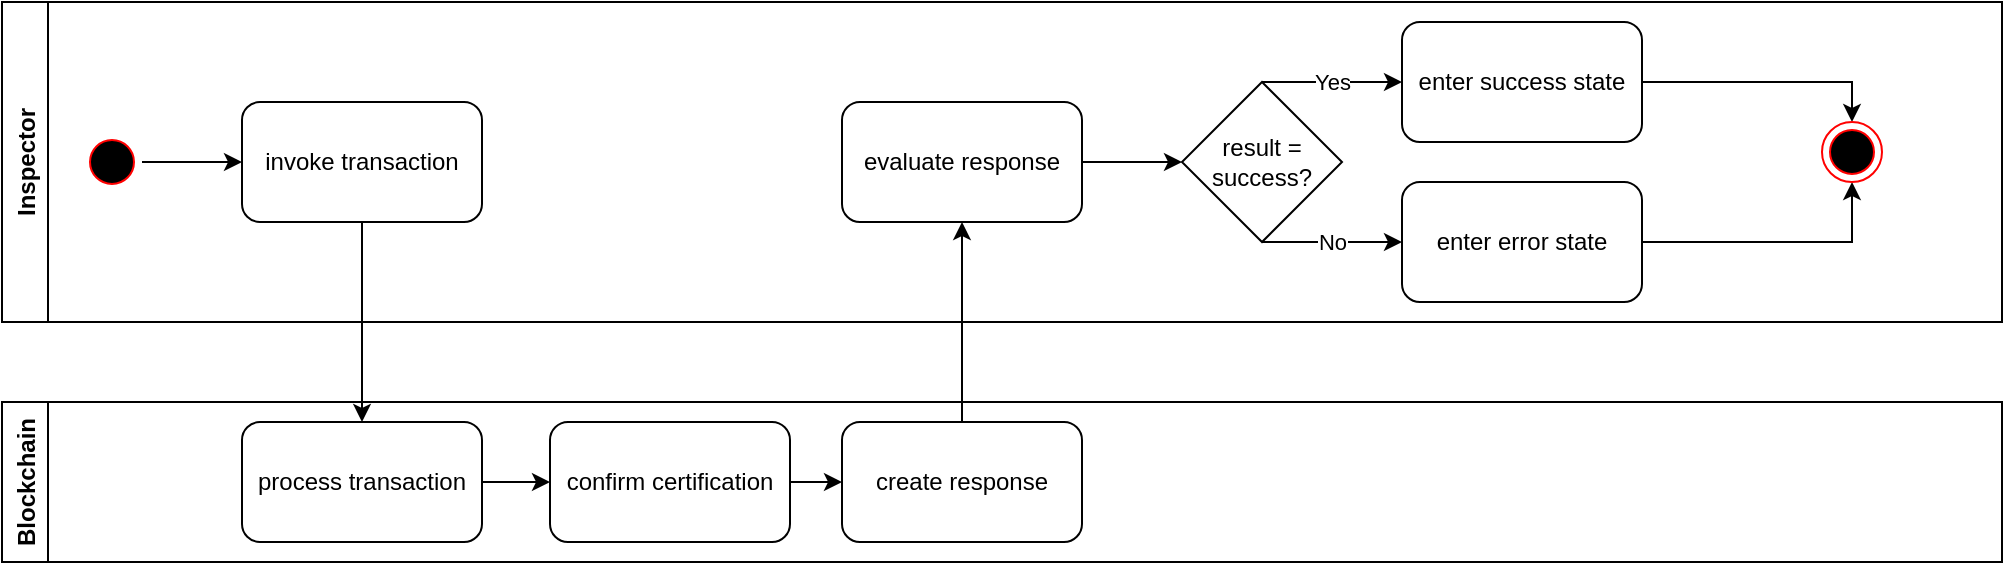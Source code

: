 <mxfile version="15.4.0" type="device"><diagram id="MGnroQpIx7piryGE9tu4" name="Seite-1"><mxGraphModel dx="1186" dy="599" grid="1" gridSize="10" guides="1" tooltips="1" connect="1" arrows="1" fold="1" page="1" pageScale="1" pageWidth="827" pageHeight="1169" background="#FFFFFF" math="0" shadow="0"><root><mxCell id="0"/><mxCell id="1" parent="0"/><mxCell id="nHeQsUGggzv-Nd6zNx8J-1" value="Inspector" style="swimlane;horizontal=0;" parent="1" vertex="1"><mxGeometry x="40" y="40" width="1000" height="160" as="geometry"/></mxCell><mxCell id="nHeQsUGggzv-Nd6zNx8J-2" value="invoke transaction" style="rounded=1;whiteSpace=wrap;html=1;" parent="nHeQsUGggzv-Nd6zNx8J-1" vertex="1"><mxGeometry x="120" y="50" width="120" height="60" as="geometry"/></mxCell><mxCell id="nHeQsUGggzv-Nd6zNx8J-3" style="edgeStyle=orthogonalEdgeStyle;rounded=0;orthogonalLoop=1;jettySize=auto;html=1;exitX=1;exitY=0.5;exitDx=0;exitDy=0;entryX=0;entryY=0.5;entryDx=0;entryDy=0;" parent="nHeQsUGggzv-Nd6zNx8J-1" source="nHeQsUGggzv-Nd6zNx8J-4" target="nHeQsUGggzv-Nd6zNx8J-7" edge="1"><mxGeometry relative="1" as="geometry"/></mxCell><mxCell id="nHeQsUGggzv-Nd6zNx8J-4" value="evaluate response" style="rounded=1;whiteSpace=wrap;html=1;" parent="nHeQsUGggzv-Nd6zNx8J-1" vertex="1"><mxGeometry x="420" y="50" width="120" height="60" as="geometry"/></mxCell><mxCell id="nHeQsUGggzv-Nd6zNx8J-5" value="No" style="edgeStyle=orthogonalEdgeStyle;rounded=0;orthogonalLoop=1;jettySize=auto;html=1;exitX=0.5;exitY=1;exitDx=0;exitDy=0;" parent="nHeQsUGggzv-Nd6zNx8J-1" source="nHeQsUGggzv-Nd6zNx8J-7" target="nHeQsUGggzv-Nd6zNx8J-11" edge="1"><mxGeometry relative="1" as="geometry"><Array as="points"><mxPoint x="660" y="120"/><mxPoint x="660" y="120"/></Array></mxGeometry></mxCell><mxCell id="nHeQsUGggzv-Nd6zNx8J-6" value="Yes" style="edgeStyle=orthogonalEdgeStyle;rounded=0;orthogonalLoop=1;jettySize=auto;html=1;exitX=0.5;exitY=0;exitDx=0;exitDy=0;entryX=0;entryY=0.5;entryDx=0;entryDy=0;" parent="nHeQsUGggzv-Nd6zNx8J-1" source="nHeQsUGggzv-Nd6zNx8J-7" target="nHeQsUGggzv-Nd6zNx8J-9" edge="1"><mxGeometry relative="1" as="geometry"><Array as="points"><mxPoint x="670" y="40"/><mxPoint x="670" y="40"/></Array></mxGeometry></mxCell><mxCell id="nHeQsUGggzv-Nd6zNx8J-7" value="result = success?" style="rhombus;whiteSpace=wrap;html=1;" parent="nHeQsUGggzv-Nd6zNx8J-1" vertex="1"><mxGeometry x="590" y="40" width="80" height="80" as="geometry"/></mxCell><mxCell id="nHeQsUGggzv-Nd6zNx8J-8" style="edgeStyle=orthogonalEdgeStyle;rounded=0;orthogonalLoop=1;jettySize=auto;html=1;exitX=1;exitY=0.5;exitDx=0;exitDy=0;entryX=0.5;entryY=0;entryDx=0;entryDy=0;strokeColor=#000000;" parent="nHeQsUGggzv-Nd6zNx8J-1" source="nHeQsUGggzv-Nd6zNx8J-9" target="nHeQsUGggzv-Nd6zNx8J-14" edge="1"><mxGeometry relative="1" as="geometry"/></mxCell><mxCell id="nHeQsUGggzv-Nd6zNx8J-9" value="enter success state" style="rounded=1;whiteSpace=wrap;html=1;" parent="nHeQsUGggzv-Nd6zNx8J-1" vertex="1"><mxGeometry x="700" y="10" width="120" height="60" as="geometry"/></mxCell><mxCell id="nHeQsUGggzv-Nd6zNx8J-10" style="edgeStyle=orthogonalEdgeStyle;rounded=0;orthogonalLoop=1;jettySize=auto;html=1;exitX=1;exitY=0.5;exitDx=0;exitDy=0;entryX=0.5;entryY=1;entryDx=0;entryDy=0;strokeColor=#000000;" parent="nHeQsUGggzv-Nd6zNx8J-1" source="nHeQsUGggzv-Nd6zNx8J-11" target="nHeQsUGggzv-Nd6zNx8J-14" edge="1"><mxGeometry relative="1" as="geometry"/></mxCell><mxCell id="nHeQsUGggzv-Nd6zNx8J-11" value="enter error state" style="rounded=1;whiteSpace=wrap;html=1;" parent="nHeQsUGggzv-Nd6zNx8J-1" vertex="1"><mxGeometry x="700" y="90" width="120" height="60" as="geometry"/></mxCell><mxCell id="nHeQsUGggzv-Nd6zNx8J-12" style="edgeStyle=orthogonalEdgeStyle;rounded=0;orthogonalLoop=1;jettySize=auto;html=1;exitX=1;exitY=0.5;exitDx=0;exitDy=0;entryX=0;entryY=0.5;entryDx=0;entryDy=0;strokeColor=#000000;" parent="nHeQsUGggzv-Nd6zNx8J-1" source="nHeQsUGggzv-Nd6zNx8J-13" target="nHeQsUGggzv-Nd6zNx8J-2" edge="1"><mxGeometry relative="1" as="geometry"/></mxCell><mxCell id="nHeQsUGggzv-Nd6zNx8J-13" value="" style="ellipse;html=1;shape=startState;fillColor=#000000;strokeColor=#ff0000;" parent="nHeQsUGggzv-Nd6zNx8J-1" vertex="1"><mxGeometry x="40" y="65" width="30" height="30" as="geometry"/></mxCell><mxCell id="nHeQsUGggzv-Nd6zNx8J-14" value="" style="ellipse;html=1;shape=endState;fillColor=#000000;strokeColor=#ff0000;" parent="nHeQsUGggzv-Nd6zNx8J-1" vertex="1"><mxGeometry x="910" y="60" width="30" height="30" as="geometry"/></mxCell><mxCell id="nHeQsUGggzv-Nd6zNx8J-15" value="Blockchain" style="swimlane;horizontal=0;" parent="1" vertex="1"><mxGeometry x="40" y="240" width="1000" height="80" as="geometry"/></mxCell><mxCell id="nHeQsUGggzv-Nd6zNx8J-16" style="edgeStyle=orthogonalEdgeStyle;rounded=0;orthogonalLoop=1;jettySize=auto;html=1;exitX=1;exitY=0.5;exitDx=0;exitDy=0;entryX=0;entryY=0.5;entryDx=0;entryDy=0;" parent="nHeQsUGggzv-Nd6zNx8J-15" source="nHeQsUGggzv-Nd6zNx8J-17" target="nHeQsUGggzv-Nd6zNx8J-20" edge="1"><mxGeometry relative="1" as="geometry"><mxPoint x="280" y="50" as="targetPoint"/></mxGeometry></mxCell><mxCell id="nHeQsUGggzv-Nd6zNx8J-17" value="process transaction" style="rounded=1;whiteSpace=wrap;html=1;" parent="nHeQsUGggzv-Nd6zNx8J-15" vertex="1"><mxGeometry x="120" y="10" width="120" height="60" as="geometry"/></mxCell><mxCell id="nHeQsUGggzv-Nd6zNx8J-18" value="create response" style="rounded=1;whiteSpace=wrap;html=1;" parent="nHeQsUGggzv-Nd6zNx8J-15" vertex="1"><mxGeometry x="420" y="10" width="120" height="60" as="geometry"/></mxCell><mxCell id="nHeQsUGggzv-Nd6zNx8J-19" style="edgeStyle=orthogonalEdgeStyle;rounded=0;orthogonalLoop=1;jettySize=auto;html=1;exitX=1;exitY=0.5;exitDx=0;exitDy=0;entryX=0;entryY=0.5;entryDx=0;entryDy=0;strokeColor=#000000;" parent="nHeQsUGggzv-Nd6zNx8J-15" source="nHeQsUGggzv-Nd6zNx8J-20" target="nHeQsUGggzv-Nd6zNx8J-18" edge="1"><mxGeometry relative="1" as="geometry"/></mxCell><mxCell id="nHeQsUGggzv-Nd6zNx8J-20" value="confirm certification" style="rounded=1;whiteSpace=wrap;html=1;" parent="nHeQsUGggzv-Nd6zNx8J-15" vertex="1"><mxGeometry x="274" y="10" width="120" height="60" as="geometry"/></mxCell><mxCell id="nHeQsUGggzv-Nd6zNx8J-21" style="edgeStyle=orthogonalEdgeStyle;rounded=0;orthogonalLoop=1;jettySize=auto;html=1;exitX=0.5;exitY=1;exitDx=0;exitDy=0;" parent="1" source="nHeQsUGggzv-Nd6zNx8J-2" target="nHeQsUGggzv-Nd6zNx8J-17" edge="1"><mxGeometry relative="1" as="geometry"/></mxCell><mxCell id="nHeQsUGggzv-Nd6zNx8J-22" style="edgeStyle=orthogonalEdgeStyle;rounded=0;orthogonalLoop=1;jettySize=auto;html=1;exitX=0.5;exitY=0;exitDx=0;exitDy=0;" parent="1" source="nHeQsUGggzv-Nd6zNx8J-18" target="nHeQsUGggzv-Nd6zNx8J-4" edge="1"><mxGeometry relative="1" as="geometry"/></mxCell></root></mxGraphModel></diagram></mxfile>